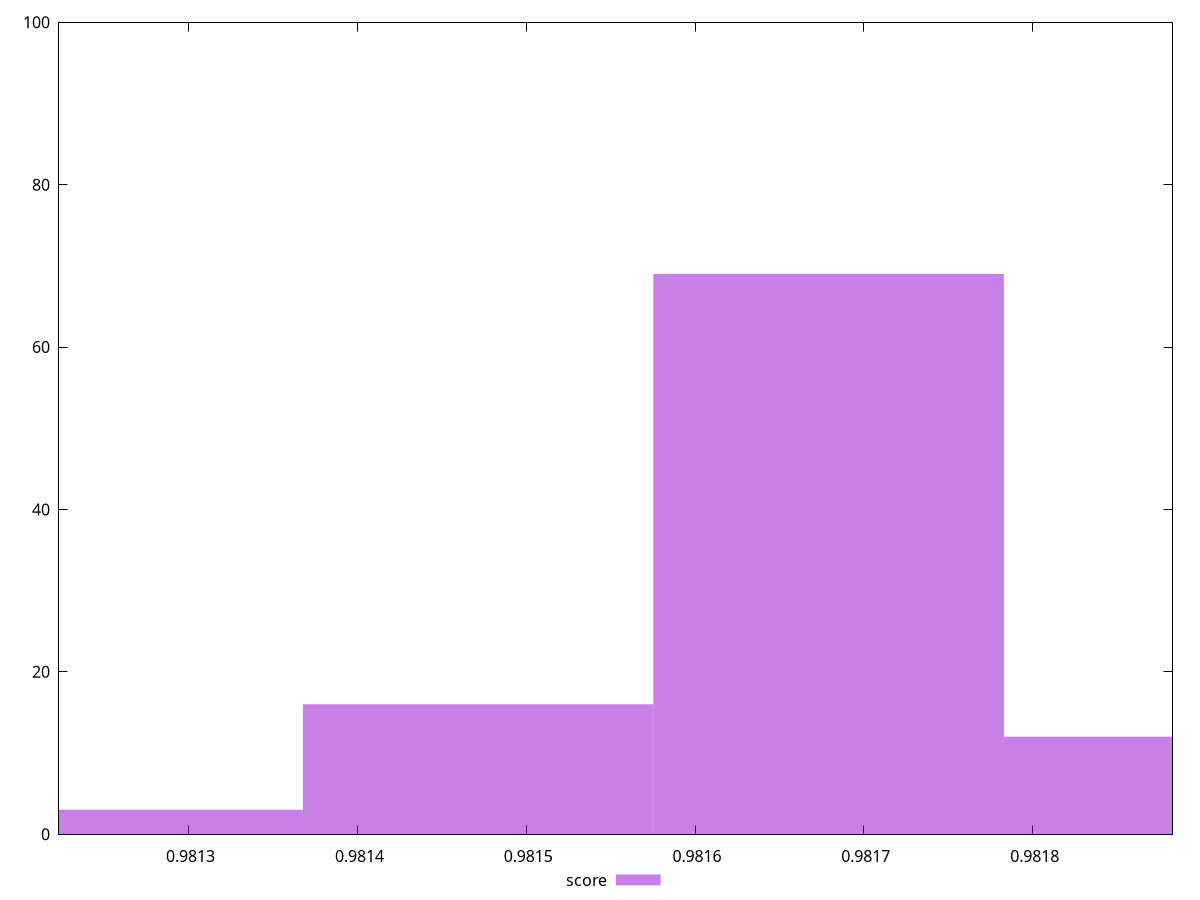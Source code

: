 reset

$score <<EOF
0.9816791068077656 69
0.9814714758630093 16
0.9812638449182529 3
0.9818867377525219 12
EOF

set key outside below
set boxwidth 0.0002076309447562956
set xrange [0.9812232259159619:0.9818828196992779]
set yrange [0:100]
set trange [0:100]
set style fill transparent solid 0.5 noborder
set terminal svg size 640, 490 enhanced background rgb 'white'
set output "reprap/first-contentful-paint/samples/pages+cached+noexternal+nofonts+nosvg+noimg+nocss/score/histogram.svg"

plot $score title "score" with boxes

reset
